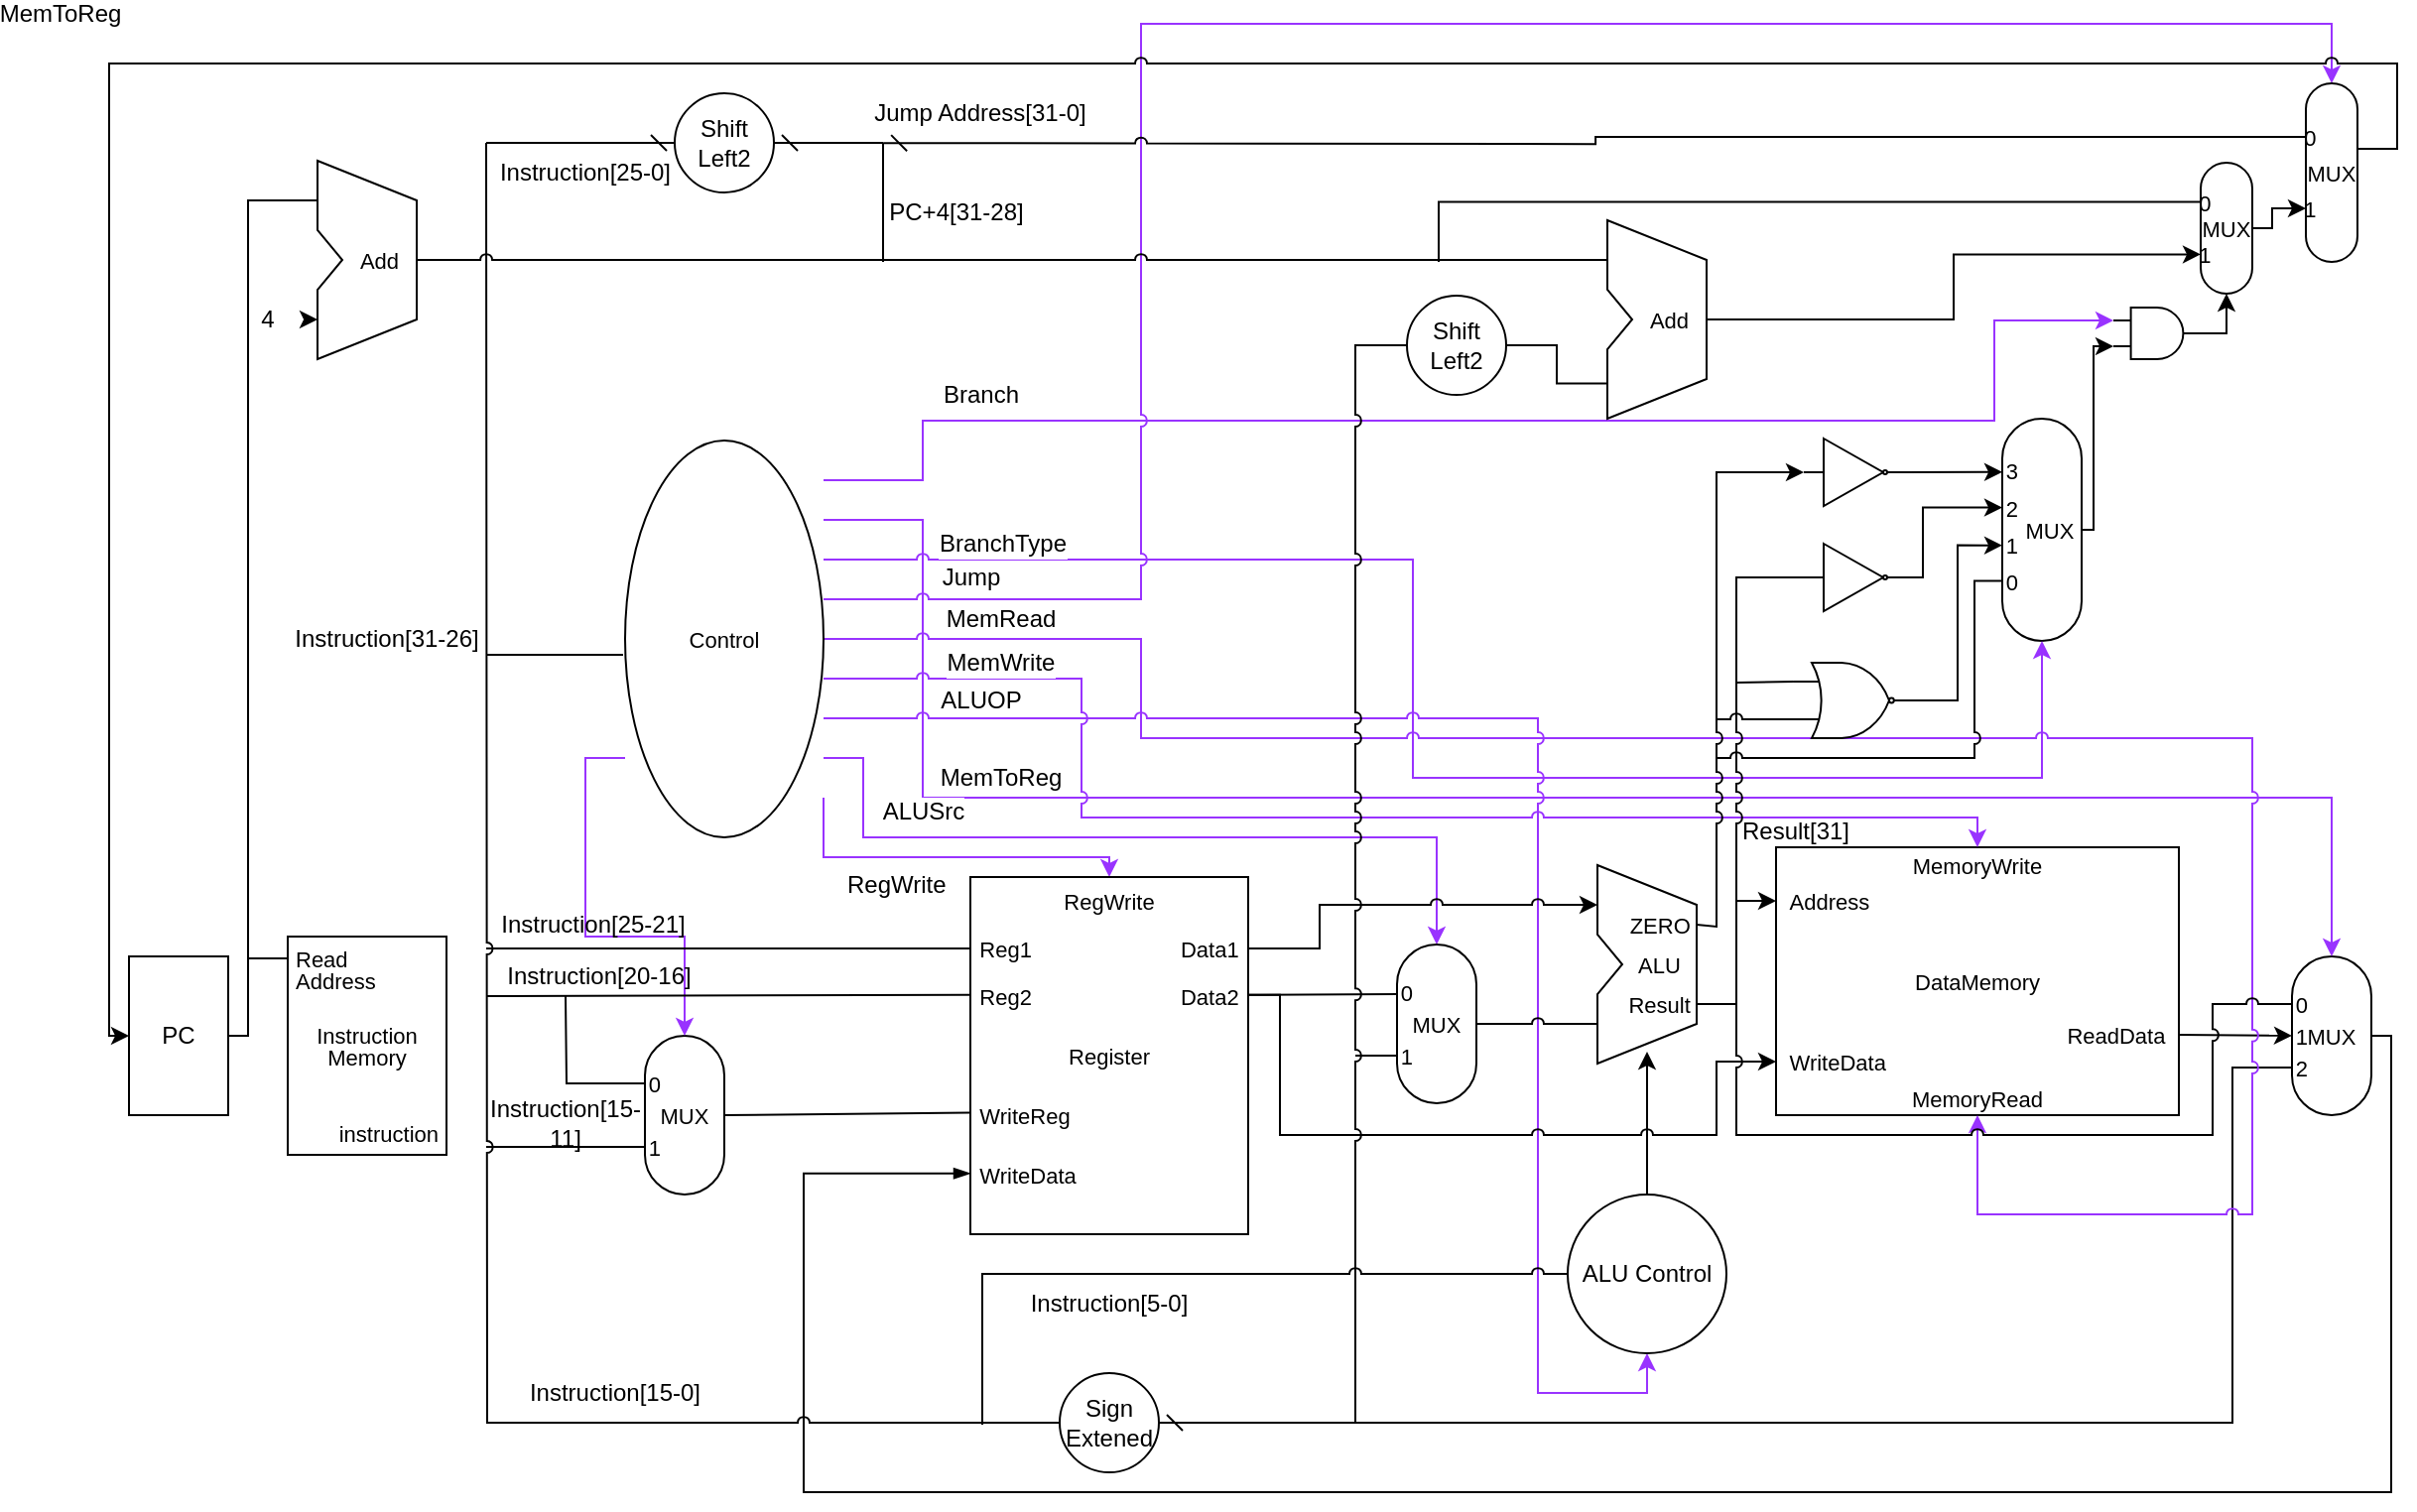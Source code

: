<mxfile version="10.6.7" type="device"><diagram id="oe_zi9Y0EWckjZ3dvf4R" name="Page-1"><mxGraphModel dx="1982" dy="566" grid="1" gridSize="10" guides="1" tooltips="1" connect="1" arrows="1" fold="1" page="1" pageScale="1" pageWidth="1169" pageHeight="827" math="0" shadow="0"><root><mxCell id="0"/><mxCell id="1" parent="0"/><mxCell id="ShoReH_2o6PXjqlc64JI-25" style="edgeStyle=orthogonalEdgeStyle;rounded=0;jumpStyle=arc;orthogonalLoop=1;jettySize=auto;html=1;exitX=1;exitY=0.5;exitDx=0;exitDy=0;endArrow=classic;endFill=1;targetPerimeterSpacing=0;strokeWidth=1;entryX=0;entryY=0.75;entryDx=0;entryDy=0;entryPerimeter=0;" parent="1" source="u1mztp2GSaqg7FxwiIPt-16" target="ShoReH_2o6PXjqlc64JI-24" edge="1"><mxGeometry relative="1" as="geometry"><Array as="points"><mxPoint x="1010" y="275"/><mxPoint x="1010" y="183"/></Array><mxPoint x="1004" y="183" as="targetPoint"/></mxGeometry></mxCell><mxCell id="u1mztp2GSaqg7FxwiIPt-16" value="" style="shape=stencil(vZRNb4MwDIZ/DcdNCRlj14l1tx4n7ZqCC1ZpQCH92H79QhKkhhbWA6mEkPyavHniYEcs6yreQhSTKmIfURzThOi3jk8uJi7mXQu5suKRS+SbGmymU7LZwQkL5TxQVCBR9Vm2isi7/qZ/WJY3QmgTbETnZS7y2oyj0GvJ2Zq57X+8qNX+e1AgHaRRP+/3fE4CuNIQpL7nwL0s6UKuPisNclMLuY7OH78EsQ3jmqRBbFN2ty3LtDLVyyzb8HxXyuYgipswJiP7WTLf4+MBNB5QXOYd/oJVnXiDc4KGZdtGwgzmFuvaTrapqio4Kzv+LMP669uSuVO9+sdK3Z/MayyFlXIQfaGNfLzQ91gUw3Q18pOd0v9e9BiJeUCjOrNrIIllpQLyxHM8Q70eyEPneN4eXx8yx0NpuAKZVrnqCKO6lb3wBw==);whiteSpace=wrap;html=1;" parent="1" vertex="1"><mxGeometry x="964" y="219" width="40" height="112" as="geometry"/></mxCell><mxCell id="ShoReH_2o6PXjqlc64JI-5" style="edgeStyle=orthogonalEdgeStyle;rounded=0;jumpStyle=arc;orthogonalLoop=1;jettySize=auto;html=1;exitX=1;exitY=0.5;exitDx=0;exitDy=0;targetPerimeterSpacing=0;strokeWidth=1;endArrow=blockThin;endFill=1;entryX=0;entryY=0.83;entryDx=0;entryDy=0;" parent="1" source="u1mztp2GSaqg7FxwiIPt-27" target="u1mztp2GSaqg7FxwiIPt-36" edge="1"><mxGeometry relative="1" as="geometry"><mxPoint x="400" y="630" as="targetPoint"/><Array as="points"><mxPoint x="1160" y="530"/><mxPoint x="1160" y="760"/><mxPoint x="360" y="760"/><mxPoint x="360" y="599"/></Array></mxGeometry></mxCell><mxCell id="ShoReH_2o6PXjqlc64JI-8" style="edgeStyle=orthogonalEdgeStyle;rounded=0;jumpStyle=arc;orthogonalLoop=1;jettySize=auto;html=1;exitX=0;exitY=0.7;exitDx=0;exitDy=0;entryX=1;entryY=0.5;entryDx=0;entryDy=0;endArrow=dash;endFill=0;targetPerimeterSpacing=0;strokeWidth=1;" parent="1" source="u1mztp2GSaqg7FxwiIPt-27" target="6w3N9ILJfeI0hvUA6mHS-1" edge="1"><mxGeometry relative="1" as="geometry"><Array as="points"><mxPoint x="1080" y="546"/><mxPoint x="1080" y="725"/></Array></mxGeometry></mxCell><mxCell id="u1mztp2GSaqg7FxwiIPt-27" value="" style="shape=stencil(tZTBboMwDIafhuOmQFb1PGXbrcdJu6bBBas0oJC1tE+/kASpocB6IBJC8m/y88WJnVDWlryBJCNlQj+SLEs3xLxNfPEx8TFvGxDaiWeukO8rcJlWq/oIF8y190BZgkLdZ+lnQt7NN/1DmailNCZYyzbI3OWNGUdp1pLOmfnfX4OoMf4n0KA8pFW/nvd83URwTWOQhp4D97qkK7mGrGmUk1rJdbT/bRRX+rQrZUaZaw7K9lwcC1X/ynySxWZU35zLTTPu6HHHcyVavIFTvTjBOUND2aFWsIB5wKpyo2KuqBo67eaJY9h9/ziyLmAatrX1V4NXWEgnCZB9oa18vtNPmOfDuLLyixt7/57zGIkEQKM6vz0CKSxKHZEnXeKZKFBsnmyJJyXxgOzVfLiBVvUre+EP);whiteSpace=wrap;html=1;" parent="1" vertex="1"><mxGeometry x="1110" y="490" width="40" height="80" as="geometry"/></mxCell><mxCell id="u1mztp2GSaqg7FxwiIPt-29" value="" style="shape=stencil(xZTLboQgFIafxmUnKHXhcmLbpItu+gaMHJWMAwaY29uX2ySDjnYW2iaGhP/Iz8eBcxJcqpb0kGSoTfBbkmUpQmY08/NgTlQPlfbiiUhGdh34iNJS7OHMqA4ejLcgmbZR/J6grfnHfrisBOfGhAmuoshd3JgRxs1adPFmYftrNOuN/wE0yADp1I/nPTf5Cq7pGqSx5417WdKFXGPWdJWbWsY1XYN0kNM1SNGmeNoVl0aZKjhc7ki1b6Q4cvqQRdpan6/BYYMYNJAHNBN74rIWEmZgatZ1vslMpU7DRftO5CE+bSaP7uAeLhwkj0/yGh4X6VjDvVQBt2l18ulOPzBKbw3PyS++cf56q0O0LzgIeZ2jyv+B6hsIjZniEkEjpA5qvSLQllIJSs0wZX/OxCZeVRGDFWMwyZp2CTJXRqNqcWpYaYUf);whiteSpace=wrap;html=1;" parent="1" vertex="1"><mxGeometry x="100" y="480" width="80" height="110" as="geometry"/></mxCell><mxCell id="u1mztp2GSaqg7FxwiIPt-30" value="PC" style="rounded=0;whiteSpace=wrap;html=1;fillColor=none;" parent="1" vertex="1"><mxGeometry x="20" y="490" width="50" height="80" as="geometry"/></mxCell><mxCell id="u1mztp2GSaqg7FxwiIPt-35" value="" style="shape=stencil(tZRRb4MgEMc/jY9bQNb0eXHbWx+X7JXiVS+1YJC1bp9+CJgUW10fJDEm9z/5++PgLmNFV/MWspzUGXvL8pxuiH3b+BJiEmLetSCMF89cI9834DOd0eoIFyxN8EBZg0YzZNl7Rl7tN8PDCqGktCaoZBdlrvLWjKO0a0nvzcLvf6Kotf4nMKADpFM/Hvd83iRwpSlIY8+Re13SlVxjVprkpFZynex/m8SVPezKCqvMNQcr9lwcK62+ZXmXxWX00JzLTTPt6GnHcy06/AWvBvEO5wwNKw5KwwLmAZvGj4q5ohrojZ8nnmH3+eXJ+ohp3NY2XA3eYCW9JEAOhXby+Uo/YVmO48rJT37s/XvOUyQSAU3q/HILpLGqTUIeusRDSTogdxVuTtypYeUg/AE=);whiteSpace=wrap;html=1;" parent="1" vertex="1"><mxGeometry x="280" y="530" width="40" height="80" as="geometry"/></mxCell><mxCell id="6w3N9ILJfeI0hvUA6mHS-45" style="edgeStyle=orthogonalEdgeStyle;rounded=0;orthogonalLoop=1;jettySize=auto;html=1;exitX=1;exitY=0.7;exitDx=0;exitDy=0;jumpStyle=arc;entryX=0;entryY=0.5;entryDx=0;entryDy=0;" parent="1" source="u1mztp2GSaqg7FxwiIPt-42" target="u1mztp2GSaqg7FxwiIPt-27" edge="1"><mxGeometry relative="1" as="geometry"><mxPoint x="1090" y="480" as="targetPoint"/><Array as="points"><mxPoint x="1082" y="529"/></Array></mxGeometry></mxCell><mxCell id="u1mztp2GSaqg7FxwiIPt-42" value="" style="shape=stencil(xZPLboMwEEW/hmUjg0PTLiPS7rrppmuDB7ACNjJuHn9fm6FVeDatQishpLkD18f2HY9Gdc4q8AKSe3TnBQElxL5tfcTaD9ua1RUkBsUD04LFBWCnNlrt4Si4aT2EzEEL47r0ySNb+417aJQoKa2JULLudC761owJaf8lJzQjqxCXObc1VpVdoQQDusVs1Odfu/q3ce2SroJFXB9u4ur3XDdXu9LIKlNXSaOYJftMq3fJR1m0S9HU3saj14vmCM3EmjRKlYYZmFQUBcZ36ugMnAxmHCF2zLAXKJU+I1u7j00vTl9TU4hMopaAdMfayIcLvRScf45SI9/hSH57q300xHqzkwdzbME/oG0511DXHawu1f2QqoDULMjUHJS7zhmqYP3nWK/A+IDKX/e4/CGXFlm+JBjGy+HNpusxvDpesTJGlT9Aa2Z9MNKN2v7phA8=);whiteSpace=wrap;html=1;" parent="1" vertex="1"><mxGeometry x="850" y="435" width="203" height="135" as="geometry"/></mxCell><mxCell id="ShoReH_2o6PXjqlc64JI-11" style="edgeStyle=orthogonalEdgeStyle;rounded=0;jumpStyle=arc;orthogonalLoop=1;jettySize=auto;html=1;exitX=1;exitY=0.5;exitDx=0;exitDy=0;entryX=0;entryY=0.24;entryDx=0;entryDy=0;endArrow=classic;endFill=1;targetPerimeterSpacing=0;strokeWidth=1;" parent="1" source="u1mztp2GSaqg7FxwiIPt-43" target="u1mztp2GSaqg7FxwiIPt-16" edge="1"><mxGeometry relative="1" as="geometry"/></mxCell><mxCell id="u1mztp2GSaqg7FxwiIPt-43" value="" style="verticalLabelPosition=bottom;shadow=0;dashed=0;align=center;fillColor=#ffffff;html=1;verticalAlign=top;strokeWidth=1;shape=mxgraph.electrical.logic_gates.buffer2;negating=1;" parent="1" vertex="1"><mxGeometry x="864" y="229" width="50" height="34" as="geometry"/></mxCell><mxCell id="u1mztp2GSaqg7FxwiIPt-47" value="" style="shape=stencil(vVXbjoMgEP0aH9ugxI2vjbv7H1SmlRTBAGvdv18QTbxUm1bdxJjMGc6ZCzMhwKnOSQlBhPIAfwZRFCJk/9a+eztpTaJLyIzHKqIYOXPwHm2UvMGdUdNKMJGDYsZ58VeATvaM+3CaSSGsCJNCDzw9vxUjTFguqr1YG/53YJVWvwADqs25Qb/f1TxGu6gm26ge4x06EP5DV+M9Mt1IdZhruMtNbaMavqmJU4vMLRxOzyS7XZX8EfRhJiVxyzxxdO5CVrC8oo8K7NiciR47GdLX8pNX+aNRQOv4H/GL9BE/XhcePw+fcalhbgItPrn6Bp2ZF5xepIKFQbowzv0DMRfSQO3G3R7yJZwo9SXVg46MGoQIZ1fhoQyEW4UGrnp4wSjtHqkGPvi3bnlnJgU1aMt0wB8=);whiteSpace=wrap;html=1;" parent="1" vertex="1"><mxGeometry x="115" y="89" width="50" height="100" as="geometry"/></mxCell><mxCell id="u1mztp2GSaqg7FxwiIPt-52" value="" style="endArrow=none;html=1;entryX=0;entryY=0.2;entryDx=0;entryDy=0;exitX=1;exitY=0.5;exitDx=0;exitDy=0;edgeStyle=orthogonalEdgeStyle;rounded=0;" parent="1" source="u1mztp2GSaqg7FxwiIPt-30" target="u1mztp2GSaqg7FxwiIPt-47" edge="1"><mxGeometry width="50" height="50" relative="1" as="geometry"><mxPoint y="690" as="sourcePoint"/><mxPoint x="50" y="640" as="targetPoint"/><Array as="points"><mxPoint x="80" y="530"/><mxPoint x="80" y="109"/></Array></mxGeometry></mxCell><mxCell id="u1mztp2GSaqg7FxwiIPt-53" value="" style="endArrow=none;html=1;entryX=0;entryY=0.1;entryDx=0;entryDy=0;" parent="1" target="u1mztp2GSaqg7FxwiIPt-29" edge="1"><mxGeometry width="50" height="50" relative="1" as="geometry"><mxPoint x="80" y="491" as="sourcePoint"/><mxPoint x="30" y="640" as="targetPoint"/></mxGeometry></mxCell><mxCell id="ShoReH_2o6PXjqlc64JI-38" style="edgeStyle=orthogonalEdgeStyle;rounded=0;jumpStyle=arc;orthogonalLoop=1;jettySize=auto;html=1;exitX=1;exitY=0.1;exitDx=0;exitDy=0;endArrow=classic;endFill=1;targetPerimeterSpacing=0;strokeWidth=1;strokeColor=#9933FF;entryX=0;entryY=0.25;entryDx=0;entryDy=0;entryPerimeter=0;" parent="1" source="u1mztp2GSaqg7FxwiIPt-54" target="ShoReH_2o6PXjqlc64JI-24" edge="1"><mxGeometry relative="1" as="geometry"><Array as="points"><mxPoint x="420" y="250"/><mxPoint x="420" y="220"/><mxPoint x="960" y="220"/><mxPoint x="960" y="170"/></Array><mxPoint x="1000" y="162" as="targetPoint"/></mxGeometry></mxCell><mxCell id="HKH5TqKiGHhjATD4TQpM-17" value="Branch" style="text;html=1;resizable=0;points=[];align=center;verticalAlign=middle;labelBackgroundColor=#ffffff;" vertex="1" connectable="0" parent="ShoReH_2o6PXjqlc64JI-38"><mxGeometry x="-0.614" relative="1" as="geometry"><mxPoint x="-32" y="-13" as="offset"/></mxGeometry></mxCell><mxCell id="ShoReH_2o6PXjqlc64JI-39" style="edgeStyle=orthogonalEdgeStyle;rounded=0;jumpStyle=arc;orthogonalLoop=1;jettySize=auto;html=1;exitX=1;exitY=0.2;exitDx=0;exitDy=0;entryX=0.5;entryY=0;entryDx=0;entryDy=0;endArrow=classic;endFill=1;targetPerimeterSpacing=0;strokeColor=#9933FF;strokeWidth=1;" parent="1" source="u1mztp2GSaqg7FxwiIPt-54" target="u1mztp2GSaqg7FxwiIPt-27" edge="1"><mxGeometry relative="1" as="geometry"><Array as="points"><mxPoint x="420" y="270"/><mxPoint x="420" y="410"/><mxPoint x="1130" y="410"/></Array></mxGeometry></mxCell><mxCell id="HKH5TqKiGHhjATD4TQpM-18" value="MemToReg" style="text;html=1;resizable=0;points=[];align=center;verticalAlign=middle;labelBackgroundColor=#ffffff;" vertex="1" connectable="0" parent="ShoReH_2o6PXjqlc64JI-39"><mxGeometry x="-0.908" y="3" relative="1" as="geometry"><mxPoint x="44" y="133" as="offset"/></mxGeometry></mxCell><mxCell id="HKH5TqKiGHhjATD4TQpM-25" value="ALUSrc" style="text;html=1;resizable=0;points=[];align=center;verticalAlign=middle;labelBackgroundColor=#ffffff;" vertex="1" connectable="0" parent="ShoReH_2o6PXjqlc64JI-39"><mxGeometry x="-0.559" y="-1" relative="1" as="geometry"><mxPoint x="-26" y="6" as="offset"/></mxGeometry></mxCell><mxCell id="ShoReH_2o6PXjqlc64JI-40" style="edgeStyle=orthogonalEdgeStyle;rounded=0;jumpStyle=arc;orthogonalLoop=1;jettySize=auto;html=1;exitX=1;exitY=0.3;exitDx=0;exitDy=0;entryX=0.5;entryY=1;entryDx=0;entryDy=0;endArrow=classic;endFill=1;targetPerimeterSpacing=0;strokeColor=#9933FF;strokeWidth=1;" parent="1" source="u1mztp2GSaqg7FxwiIPt-54" target="u1mztp2GSaqg7FxwiIPt-16" edge="1"><mxGeometry relative="1" as="geometry"><Array as="points"><mxPoint x="667" y="290"/><mxPoint x="667" y="400"/><mxPoint x="984" y="400"/></Array></mxGeometry></mxCell><mxCell id="HKH5TqKiGHhjATD4TQpM-20" value="BranchType" style="text;html=1;resizable=0;points=[];align=center;verticalAlign=middle;labelBackgroundColor=#ffffff;" vertex="1" connectable="0" parent="ShoReH_2o6PXjqlc64JI-40"><mxGeometry x="-0.81" relative="1" as="geometry"><mxPoint x="14" y="-8" as="offset"/></mxGeometry></mxCell><mxCell id="ShoReH_2o6PXjqlc64JI-41" style="edgeStyle=orthogonalEdgeStyle;rounded=0;jumpStyle=arc;orthogonalLoop=1;jettySize=auto;html=1;exitX=1;exitY=0.4;exitDx=0;exitDy=0;endArrow=classic;endFill=1;targetPerimeterSpacing=0;strokeColor=#9933FF;strokeWidth=1;entryX=0.5;entryY=0;entryDx=0;entryDy=0;" parent="1" source="u1mztp2GSaqg7FxwiIPt-54" target="ShoReH_2o6PXjqlc64JI-28" edge="1"><mxGeometry relative="1" as="geometry"><mxPoint x="1100" y="10" as="targetPoint"/><Array as="points"><mxPoint x="530" y="310"/><mxPoint x="530" y="20"/><mxPoint x="1130" y="20"/></Array></mxGeometry></mxCell><mxCell id="HKH5TqKiGHhjATD4TQpM-21" value="Jump" style="text;html=1;resizable=0;points=[];align=center;verticalAlign=middle;labelBackgroundColor=#ffffff;" vertex="1" connectable="0" parent="ShoReH_2o6PXjqlc64JI-41"><mxGeometry x="-0.809" y="1" relative="1" as="geometry"><mxPoint x="-29" y="-10" as="offset"/></mxGeometry></mxCell><mxCell id="ShoReH_2o6PXjqlc64JI-42" style="edgeStyle=orthogonalEdgeStyle;rounded=0;jumpStyle=arc;orthogonalLoop=1;jettySize=auto;html=1;entryX=0.5;entryY=1;entryDx=0;entryDy=0;endArrow=classic;endFill=1;targetPerimeterSpacing=0;strokeColor=#9933FF;strokeWidth=1;exitX=1;exitY=0.5;exitDx=0;exitDy=0;" parent="1" source="u1mztp2GSaqg7FxwiIPt-54" target="u1mztp2GSaqg7FxwiIPt-42" edge="1"><mxGeometry relative="1" as="geometry"><mxPoint x="500" y="380" as="sourcePoint"/><Array as="points"><mxPoint x="530" y="330"/><mxPoint x="530" y="380"/><mxPoint x="1090" y="380"/><mxPoint x="1090" y="620"/><mxPoint x="952" y="620"/></Array></mxGeometry></mxCell><mxCell id="HKH5TqKiGHhjATD4TQpM-22" value="MemRead" style="text;html=1;resizable=0;points=[];align=center;verticalAlign=middle;labelBackgroundColor=#ffffff;" vertex="1" connectable="0" parent="ShoReH_2o6PXjqlc64JI-42"><mxGeometry x="-0.838" y="-1" relative="1" as="geometry"><mxPoint x="-8" y="-11.5" as="offset"/></mxGeometry></mxCell><mxCell id="ShoReH_2o6PXjqlc64JI-43" style="edgeStyle=orthogonalEdgeStyle;rounded=0;jumpStyle=arc;orthogonalLoop=1;jettySize=auto;html=1;entryX=0.5;entryY=1;entryDx=0;entryDy=0;endArrow=classic;endFill=1;targetPerimeterSpacing=0;strokeColor=#9933FF;strokeWidth=1;exitX=1;exitY=0.7;exitDx=0;exitDy=0;" parent="1" source="u1mztp2GSaqg7FxwiIPt-54" target="6w3N9ILJfeI0hvUA6mHS-4" edge="1"><mxGeometry relative="1" as="geometry"><mxPoint x="400" y="360" as="sourcePoint"/><Array as="points"><mxPoint x="730" y="370"/><mxPoint x="730" y="710"/><mxPoint x="785" y="710"/></Array></mxGeometry></mxCell><mxCell id="HKH5TqKiGHhjATD4TQpM-24" value="ALUOP" style="text;html=1;resizable=0;points=[];align=center;verticalAlign=middle;labelBackgroundColor=#ffffff;" vertex="1" connectable="0" parent="ShoReH_2o6PXjqlc64JI-43"><mxGeometry x="-0.811" y="2" relative="1" as="geometry"><mxPoint x="6" y="-7" as="offset"/></mxGeometry></mxCell><mxCell id="ShoReH_2o6PXjqlc64JI-45" style="edgeStyle=orthogonalEdgeStyle;rounded=0;jumpStyle=arc;orthogonalLoop=1;jettySize=auto;html=1;exitX=1;exitY=0.6;exitDx=0;exitDy=0;entryX=0.5;entryY=0;entryDx=0;entryDy=0;endArrow=classic;endFill=1;targetPerimeterSpacing=0;strokeColor=#9933FF;strokeWidth=1;" parent="1" source="u1mztp2GSaqg7FxwiIPt-54" target="u1mztp2GSaqg7FxwiIPt-42" edge="1"><mxGeometry relative="1" as="geometry"><Array as="points"><mxPoint x="500" y="350"/><mxPoint x="500" y="420"/><mxPoint x="952" y="420"/></Array></mxGeometry></mxCell><mxCell id="HKH5TqKiGHhjATD4TQpM-23" value="MemWrite" style="text;html=1;resizable=0;points=[];align=center;verticalAlign=middle;labelBackgroundColor=#ffffff;" vertex="1" connectable="0" parent="ShoReH_2o6PXjqlc64JI-45"><mxGeometry x="-0.706" relative="1" as="geometry"><mxPoint x="-9" y="-8" as="offset"/></mxGeometry></mxCell><mxCell id="ShoReH_2o6PXjqlc64JI-46" style="edgeStyle=orthogonalEdgeStyle;rounded=0;jumpStyle=arc;orthogonalLoop=1;jettySize=auto;html=1;entryX=0.5;entryY=0;entryDx=0;entryDy=0;endArrow=classic;endFill=1;targetPerimeterSpacing=0;strokeColor=#9933FF;strokeWidth=1;exitX=1;exitY=0.8;exitDx=0;exitDy=0;" parent="1" source="u1mztp2GSaqg7FxwiIPt-54" target="6w3N9ILJfeI0hvUA6mHS-52" edge="1"><mxGeometry relative="1" as="geometry"><mxPoint x="390" y="385" as="sourcePoint"/><mxPoint x="679.059" y="478.529" as="targetPoint"/><Array as="points"><mxPoint x="390" y="390"/><mxPoint x="390" y="430"/><mxPoint x="679" y="430"/></Array></mxGeometry></mxCell><mxCell id="ShoReH_2o6PXjqlc64JI-47" style="edgeStyle=orthogonalEdgeStyle;rounded=0;jumpStyle=arc;orthogonalLoop=1;jettySize=auto;html=1;entryX=0.5;entryY=0;entryDx=0;entryDy=0;endArrow=classic;endFill=1;targetPerimeterSpacing=0;strokeColor=#9933FF;strokeWidth=1;" parent="1" target="u1mztp2GSaqg7FxwiIPt-36" edge="1"><mxGeometry relative="1" as="geometry"><mxPoint x="370" y="410" as="sourcePoint"/><Array as="points"><mxPoint x="370" y="440"/><mxPoint x="514" y="440"/></Array></mxGeometry></mxCell><mxCell id="ShoReH_2o6PXjqlc64JI-48" style="edgeStyle=orthogonalEdgeStyle;rounded=0;jumpStyle=arc;orthogonalLoop=1;jettySize=auto;html=1;exitX=0;exitY=0.8;exitDx=0;exitDy=0;entryX=0.5;entryY=0;entryDx=0;entryDy=0;endArrow=classic;endFill=1;targetPerimeterSpacing=0;strokeColor=#9933FF;strokeWidth=1;" parent="1" source="u1mztp2GSaqg7FxwiIPt-54" target="u1mztp2GSaqg7FxwiIPt-35" edge="1"><mxGeometry relative="1" as="geometry"/></mxCell><mxCell id="u1mztp2GSaqg7FxwiIPt-54" value="" style="shape=stencil(tZTbbsMgDIafhstVBJYdLie2vQdN3AaVQgT0sLcfwVRrujD1YkgRkn/DZxuFn3DhBzkCYXQg/J0wxiiNa4xPGDeXWPoRuoDiUTol1xow44OzOzipPmSGMgM4FaYs/yD0Le6ZPi46a0yEKGv8LHOVjzCpTDxLzwijqxbLfOUYozFW2EMAl9tM6uf91Dlz9fIv1OaG2lShsipUXoX6WIXaVqE+VaE+V6HW+V9f76ZyEZXSc+ZiLbvd1tmD6Rd7Aa3V6KH4HJcd6MahFhoqlOViYx380c9GaY0uVrq9AOeAVodNCGvifo2N5SHa+RQ/zqnV1qDWgZmuNcnHK32v+v5ip0l+QFtOyeAOUJr412BJzYcn4Rs=);whiteSpace=wrap;html=1;" parent="1" vertex="1"><mxGeometry x="270" y="230" width="100" height="200" as="geometry"/></mxCell><mxCell id="6w3N9ILJfeI0hvUA6mHS-1" value="Sign Extened" style="ellipse;whiteSpace=wrap;html=1;aspect=fixed;" parent="1" vertex="1"><mxGeometry x="489" y="700" width="50" height="50" as="geometry"/></mxCell><mxCell id="6w3N9ILJfeI0hvUA6mHS-44" style="edgeStyle=orthogonalEdgeStyle;rounded=0;orthogonalLoop=1;jettySize=auto;html=1;exitX=0.5;exitY=0;exitDx=0;exitDy=0;entryX=0.5;entryY=0.94;entryDx=0;entryDy=0;entryPerimeter=0;" parent="1" source="6w3N9ILJfeI0hvUA6mHS-4" target="6w3N9ILJfeI0hvUA6mHS-6" edge="1"><mxGeometry relative="1" as="geometry"/></mxCell><mxCell id="6w3N9ILJfeI0hvUA6mHS-4" value="&lt;div&gt;ALU Control&lt;/div&gt;" style="ellipse;whiteSpace=wrap;html=1;aspect=fixed;" parent="1" vertex="1"><mxGeometry x="745" y="610" width="80" height="80" as="geometry"/></mxCell><mxCell id="6w3N9ILJfeI0hvUA6mHS-41" style="edgeStyle=orthogonalEdgeStyle;rounded=0;orthogonalLoop=1;jettySize=auto;html=1;exitX=1;exitY=0.7;exitDx=0;exitDy=0;entryX=0;entryY=0.2;entryDx=0;entryDy=0;" parent="1" source="6w3N9ILJfeI0hvUA6mHS-6" target="u1mztp2GSaqg7FxwiIPt-42" edge="1"><mxGeometry relative="1" as="geometry"/></mxCell><mxCell id="ShoReH_2o6PXjqlc64JI-17" style="edgeStyle=orthogonalEdgeStyle;rounded=0;jumpStyle=arc;orthogonalLoop=1;jettySize=auto;html=1;exitX=1;exitY=0.3;exitDx=0;exitDy=0;entryX=0;entryY=0.5;entryDx=0;entryDy=0;endArrow=classic;endFill=1;targetPerimeterSpacing=0;strokeWidth=1;" parent="1" source="6w3N9ILJfeI0hvUA6mHS-6" target="u1mztp2GSaqg7FxwiIPt-43" edge="1"><mxGeometry relative="1" as="geometry"><Array as="points"><mxPoint x="820" y="475"/><mxPoint x="820" y="246"/></Array></mxGeometry></mxCell><mxCell id="6w3N9ILJfeI0hvUA6mHS-6" value="" style="shape=stencil(vVXRboMgFP0aH9egxOlr47qnJUua7GVvVG8rKQWD1Lq/H4omRWu7ztLEmHAu53AuXC4eTsqcFOAFKPfwmxcEPkL6r8cnM467ISkLSJXBKiIp2TAwkVJJsYcTzVQnQXkOkqomilceWuo5zYeTVHCuRajgpRU5i2sxQrnmotqIdcv/WKNC6x9Agew8t+j7fzUXgRPV+DGqi9DBDvhP2NXQhdMHqdpefScn9RjVYf7YiWrkQPXv+eNEI1PNAScbku53Uhx5dtFJQZrGMwr04YOo4Ho7uZRgz2aUn7Fjmz6XH9/LH5Qtmsd/De+kD/jhvOXx7eVTJkqYqkCNj46+RSfqBSdbIeFKIW0pY+Yxm1pSQd2Uu55kUlh+fJmUamtHBhuECKM7bqAUeHMVWrg6ww80y/oHtYVfzLt88x4OLX2v1p+Wp8juSnjsSdJdrhxaWkN5ZOqaqcidqbYiRgffoh2zAX4B);whiteSpace=wrap;html=1;" parent="1" vertex="1"><mxGeometry x="760" y="444" width="50" height="100" as="geometry"/></mxCell><mxCell id="ShoReH_2o6PXjqlc64JI-32" style="edgeStyle=orthogonalEdgeStyle;rounded=0;jumpStyle=arc;orthogonalLoop=1;jettySize=auto;html=1;entryX=0;entryY=0.7;entryDx=0;entryDy=0;endArrow=classic;endFill=1;targetPerimeterSpacing=0;strokeWidth=1;" parent="1" source="6w3N9ILJfeI0hvUA6mHS-7" target="ShoReH_2o6PXjqlc64JI-26" edge="1"><mxGeometry relative="1" as="geometry"/></mxCell><mxCell id="6w3N9ILJfeI0hvUA6mHS-7" value="" style="shape=stencil(vVXbjoMgEP0aH9ugxI2vjbv7H1SmlRTBAGvdv18QTbxUm1bdxJjMGc6ZCzMhwKnOSQlBhPIAfwZRFCJk/9a+eztpTaJLyIzHKqIYOXPwHm2UvMGdUdNKMJGDYsZ58VeATvaM+3CaSSGsCJNCDzw9vxUjTFguqr1YG/53YJVWvwADqs25Qb/f1TxGu6gm26ge4x06EP5DV+M9Mt1IdZhruMtNbaMavqmJU4vMLRxOzyS7XZX8EfRhJiVxyzxxdO5CVrC8oo8K7NiciR47GdLX8pNX+aNRQOv4H/GL9BE/XhcePw+fcalhbgItPrn6Bp2ZF5xepIKFQbowzv0DMRfSQO3G3R7yJZwo9SXVg46MGoQIZ1fhoQyEW4UGrnp4wSjtHqkGPvi3bnlnJgU1aMt0wB8=);whiteSpace=wrap;html=1;" parent="1" vertex="1"><mxGeometry x="765" y="119" width="50" height="100" as="geometry"/></mxCell><mxCell id="ShoReH_2o6PXjqlc64JI-13" style="edgeStyle=orthogonalEdgeStyle;rounded=0;jumpStyle=arc;orthogonalLoop=1;jettySize=auto;html=1;exitX=1;exitY=0.5;exitDx=0;exitDy=0;entryX=0;entryY=0.4;entryDx=0;entryDy=0;endArrow=classic;endFill=1;targetPerimeterSpacing=0;strokeWidth=1;" parent="1" source="6w3N9ILJfeI0hvUA6mHS-8" target="u1mztp2GSaqg7FxwiIPt-16" edge="1"><mxGeometry relative="1" as="geometry"><Array as="points"><mxPoint x="924" y="299"/><mxPoint x="924" y="264"/></Array></mxGeometry></mxCell><mxCell id="6w3N9ILJfeI0hvUA6mHS-8" value="" style="verticalLabelPosition=bottom;shadow=0;dashed=0;align=center;fillColor=#ffffff;html=1;verticalAlign=top;strokeWidth=1;shape=mxgraph.electrical.logic_gates.buffer2;negating=1;" parent="1" vertex="1"><mxGeometry x="864" y="282" width="50" height="34" as="geometry"/></mxCell><mxCell id="ShoReH_2o6PXjqlc64JI-23" style="edgeStyle=orthogonalEdgeStyle;rounded=0;jumpStyle=arc;orthogonalLoop=1;jettySize=auto;html=1;exitX=1;exitY=0.5;exitDx=0;exitDy=0;exitPerimeter=0;entryX=0;entryY=0.57;entryDx=0;entryDy=0;endArrow=classic;endFill=1;targetPerimeterSpacing=0;strokeWidth=1;" parent="1" source="6w3N9ILJfeI0hvUA6mHS-9" target="u1mztp2GSaqg7FxwiIPt-16" edge="1"><mxGeometry relative="1" as="geometry"/></mxCell><mxCell id="6w3N9ILJfeI0hvUA6mHS-9" value="" style="verticalLabelPosition=bottom;shadow=0;dashed=0;align=center;fillColor=#ffffff;html=1;verticalAlign=top;strokeWidth=1;shape=mxgraph.electrical.logic_gates.logic_gate;operation=or;negating=1;" parent="1" vertex="1"><mxGeometry x="859" y="342" width="60" height="38" as="geometry"/></mxCell><mxCell id="6w3N9ILJfeI0hvUA6mHS-15" value="&lt;div&gt;Shift Left2&lt;/div&gt;" style="ellipse;whiteSpace=wrap;html=1;aspect=fixed;" parent="1" vertex="1"><mxGeometry x="295" y="55" width="50" height="50" as="geometry"/></mxCell><mxCell id="6w3N9ILJfeI0hvUA6mHS-17" value="" style="endArrow=none;html=1;entryX=0;entryY=0.2;entryDx=0;entryDy=0;" parent="1" target="u1mztp2GSaqg7FxwiIPt-36" edge="1"><mxGeometry width="50" height="50" relative="1" as="geometry"><mxPoint x="200" y="486" as="sourcePoint"/><mxPoint x="320" y="470" as="targetPoint"/></mxGeometry></mxCell><mxCell id="6w3N9ILJfeI0hvUA6mHS-18" value="" style="endArrow=none;html=1;entryX=0;entryY=0.2;entryDx=0;entryDy=0;" parent="1" source="u1mztp2GSaqg7FxwiIPt-36" edge="1"><mxGeometry width="50" height="50" relative="1" as="geometry"><mxPoint x="200" y="510" as="sourcePoint"/><mxPoint x="539" y="510" as="targetPoint"/></mxGeometry></mxCell><mxCell id="6w3N9ILJfeI0hvUA6mHS-20" value="" style="endArrow=none;html=1;exitX=0;exitY=0.3;exitDx=0;exitDy=0;edgeStyle=orthogonalEdgeStyle;rounded=0;" parent="1" source="u1mztp2GSaqg7FxwiIPt-35" edge="1"><mxGeometry width="50" height="50" relative="1" as="geometry"><mxPoint x="80" y="760" as="sourcePoint"/><mxPoint x="240" y="510" as="targetPoint"/></mxGeometry></mxCell><mxCell id="6w3N9ILJfeI0hvUA6mHS-21" value="" style="endArrow=none;html=1;entryX=0;entryY=0.7;entryDx=0;entryDy=0;" parent="1" target="u1mztp2GSaqg7FxwiIPt-35" edge="1"><mxGeometry width="50" height="50" relative="1" as="geometry"><mxPoint x="200" y="586" as="sourcePoint"/><mxPoint x="130" y="710" as="targetPoint"/></mxGeometry></mxCell><mxCell id="6w3N9ILJfeI0hvUA6mHS-22" value="" style="endArrow=none;html=1;exitX=0;exitY=0.5;exitDx=0;exitDy=0;edgeStyle=orthogonalEdgeStyle;rounded=0;jumpStyle=arc;" parent="1" source="6w3N9ILJfeI0hvUA6mHS-1" edge="1"><mxGeometry width="50" height="50" relative="1" as="geometry"><mxPoint x="80" y="800" as="sourcePoint"/><mxPoint x="200" y="80" as="targetPoint"/></mxGeometry></mxCell><mxCell id="6w3N9ILJfeI0hvUA6mHS-42" style="edgeStyle=orthogonalEdgeStyle;rounded=0;orthogonalLoop=1;jettySize=auto;html=1;exitX=1;exitY=0.2;exitDx=0;exitDy=0;entryX=0;entryY=0.2;entryDx=0;entryDy=0;jumpStyle=arc;" parent="1" source="u1mztp2GSaqg7FxwiIPt-36" target="6w3N9ILJfeI0hvUA6mHS-6" edge="1"><mxGeometry relative="1" as="geometry"><Array as="points"><mxPoint x="620" y="486"/><mxPoint x="620" y="464"/></Array></mxGeometry></mxCell><mxCell id="6w3N9ILJfeI0hvUA6mHS-54" style="edgeStyle=orthogonalEdgeStyle;rounded=0;orthogonalLoop=1;jettySize=auto;html=1;exitX=1;exitY=0.33;exitDx=0;exitDy=0;entryX=0;entryY=0.8;entryDx=0;entryDy=0;jumpStyle=arc;" parent="1" source="u1mztp2GSaqg7FxwiIPt-36" target="u1mztp2GSaqg7FxwiIPt-42" edge="1"><mxGeometry relative="1" as="geometry"><Array as="points"><mxPoint x="600" y="509"/><mxPoint x="600" y="580"/><mxPoint x="820" y="580"/><mxPoint x="820" y="543"/></Array></mxGeometry></mxCell><mxCell id="u1mztp2GSaqg7FxwiIPt-36" value="" style="shape=stencil(xZTfToMwFMafhkuX0jr01jB9AG+87uAAzVghpW7z7e0/dd1Kp8nqEkJyvtKvP07PORkpp46OkGHUZWSVYUwQUm8V722cL11MpxEqacUdFYyue7ArkxTDBvasls6D8Q4Ek3qVPGfoSX2jH1JWA+fKhA188laO1pUZZVztRQdrhhZLe8yHi200qhO2IEE4TKO+/N7V91zgJK6EJLEtiiS2j9ehzZOk9tT1D6klpVLmSo+Ua1ptWjG88zoII3TVz+Us3ConrRSgmTmTlM0gIALTsL637TaXOwkHaXvSQrxCyyadHkPm/uLBb6mfHu9Zy61WAf/etTvSt6yuvxrfyHd2gFy81ADYmxoSEAPDt+HKPSYfqThH6qGRaYFwBChH/05k7k1hRajwjahWVNIYVqDSE2NpIr+g8vuLJSVY26WGwlGoUFldi8qMwLNJZ1S3Uwuf);whiteSpace=wrap;html=1;" parent="1" vertex="1"><mxGeometry x="444" y="450" width="140" height="180" as="geometry"/></mxCell><mxCell id="6w3N9ILJfeI0hvUA6mHS-24" value="" style="endArrow=none;html=1;entryX=0;entryY=0.33;entryDx=0;entryDy=0;" parent="1" target="u1mztp2GSaqg7FxwiIPt-36" edge="1"><mxGeometry width="50" height="50" relative="1" as="geometry"><mxPoint x="200" y="510" as="sourcePoint"/><mxPoint x="539" y="510" as="targetPoint"/></mxGeometry></mxCell><mxCell id="6w3N9ILJfeI0hvUA6mHS-25" value="" style="endArrow=none;html=1;entryX=-0.01;entryY=0.54;entryDx=0;entryDy=0;entryPerimeter=0;" parent="1" target="u1mztp2GSaqg7FxwiIPt-54" edge="1"><mxGeometry width="50" height="50" relative="1" as="geometry"><mxPoint x="200" y="338" as="sourcePoint"/><mxPoint x="260" y="295" as="targetPoint"/></mxGeometry></mxCell><mxCell id="6w3N9ILJfeI0hvUA6mHS-26" value="" style="endArrow=none;html=1;exitX=1;exitY=0.5;exitDx=0;exitDy=0;entryX=0;entryY=0.66;entryDx=0;entryDy=0;" parent="1" source="u1mztp2GSaqg7FxwiIPt-35" target="u1mztp2GSaqg7FxwiIPt-36" edge="1"><mxGeometry width="50" height="50" relative="1" as="geometry"><mxPoint x="370" y="585" as="sourcePoint"/><mxPoint x="420" y="535" as="targetPoint"/></mxGeometry></mxCell><mxCell id="6w3N9ILJfeI0hvUA6mHS-28" value="" style="endArrow=none;html=1;entryX=0;entryY=0.3;entryDx=0;entryDy=0;exitX=1;exitY=0.33;exitDx=0;exitDy=0;" parent="1" source="u1mztp2GSaqg7FxwiIPt-36" edge="1"><mxGeometry width="50" height="50" relative="1" as="geometry"><mxPoint x="590" y="510" as="sourcePoint"/><mxPoint x="660" y="509" as="targetPoint"/></mxGeometry></mxCell><mxCell id="6w3N9ILJfeI0hvUA6mHS-32" value="" style="endArrow=none;html=1;entryX=0;entryY=0.8;entryDx=0;entryDy=0;exitX=1;exitY=0.5;exitDx=0;exitDy=0;jumpStyle=arc;" parent="1" source="6w3N9ILJfeI0hvUA6mHS-52" target="6w3N9ILJfeI0hvUA6mHS-6" edge="1"><mxGeometry width="50" height="50" relative="1" as="geometry"><mxPoint x="710" y="524" as="sourcePoint"/><mxPoint x="760" y="470" as="targetPoint"/></mxGeometry></mxCell><mxCell id="6w3N9ILJfeI0hvUA6mHS-39" value="" style="endArrow=dash;html=1;entryX=0;entryY=0.5;entryDx=0;entryDy=0;endFill=0;" parent="1" target="6w3N9ILJfeI0hvUA6mHS-15" edge="1"><mxGeometry width="50" height="50" relative="1" as="geometry"><mxPoint x="200" y="80" as="sourcePoint"/><mxPoint x="270" y="68" as="targetPoint"/></mxGeometry></mxCell><mxCell id="6w3N9ILJfeI0hvUA6mHS-40" value="" style="endArrow=none;html=1;exitX=1;exitY=0.5;exitDx=0;exitDy=0;entryX=0;entryY=0.2;entryDx=0;entryDy=0;jumpStyle=arc;" parent="1" source="u1mztp2GSaqg7FxwiIPt-47" target="6w3N9ILJfeI0hvUA6mHS-7" edge="1"><mxGeometry width="50" height="50" relative="1" as="geometry"><mxPoint x="360" y="190" as="sourcePoint"/><mxPoint x="410" y="140" as="targetPoint"/></mxGeometry></mxCell><mxCell id="6w3N9ILJfeI0hvUA6mHS-52" value="" style="shape=stencil(tZRRb4MgEMc/jY9bQNb0eXHbWx+X7JXiVS+1YJC1bp9+CJgUW10fJDEm9z/5++PgLmNFV/MWspzUGXvL8pxuiH3b+BJiEmLetSCMF89cI9834DOd0eoIFyxN8EBZg0YzZNl7Rl7tN8PDCqGktCaoZBdlrvLWjKO0a0nvzcLvf6Kotf4nMKADpFM/Hvd83iRwpSlIY8+Re13SlVxjVprkpFZynex/m8SVPezKCqvMNQcr9lwcK62+ZXmXxWX00JzLTTPt6GnHcy06/AWvBvEO5wwNKw5KwwLmAZvGj4q5ohrojZ8nnmH3+eXJ+ohp3NY2XA3eYCW9JEAOhXby+Uo/YVmO48rJT37s/XvOUyQSAU3q/HILpLGqTUIeusRDSTogdxVuTtypYeUg/AE=);whiteSpace=wrap;html=1;" parent="1" vertex="1"><mxGeometry x="659" y="484" width="40" height="80" as="geometry"/></mxCell><mxCell id="6w3N9ILJfeI0hvUA6mHS-56" value="&lt;div&gt;Shift Left2&lt;/div&gt;" style="ellipse;whiteSpace=wrap;html=1;aspect=fixed;" parent="1" vertex="1"><mxGeometry x="664" y="157" width="50" height="50" as="geometry"/></mxCell><mxCell id="6w3N9ILJfeI0hvUA6mHS-59" value="" style="endArrow=none;html=1;exitX=1;exitY=0.5;exitDx=0;exitDy=0;entryX=-0.003;entryY=0.822;entryDx=0;entryDy=0;entryPerimeter=0;edgeStyle=orthogonalEdgeStyle;rounded=0;" parent="1" source="6w3N9ILJfeI0hvUA6mHS-56" target="6w3N9ILJfeI0hvUA6mHS-7" edge="1"><mxGeometry width="50" height="50" relative="1" as="geometry"><mxPoint x="710" y="230" as="sourcePoint"/><mxPoint x="760" y="180" as="targetPoint"/></mxGeometry></mxCell><mxCell id="ShoReH_2o6PXjqlc64JI-1" value="" style="endArrow=none;html=1;endSize=30;arcSize=38;strokeWidth=1;targetPerimeterSpacing=0;entryX=0;entryY=0.7;entryDx=0;entryDy=0;" parent="1" target="6w3N9ILJfeI0hvUA6mHS-52" edge="1"><mxGeometry width="50" height="50" relative="1" as="geometry"><mxPoint x="638" y="540" as="sourcePoint"/><mxPoint x="657.007" y="539.973" as="targetPoint"/></mxGeometry></mxCell><mxCell id="ShoReH_2o6PXjqlc64JI-4" value="" style="endArrow=none;html=1;strokeWidth=1;entryX=0;entryY=0.3;entryDx=0;entryDy=0;edgeStyle=orthogonalEdgeStyle;rounded=0;jumpStyle=arc;" parent="1" target="u1mztp2GSaqg7FxwiIPt-27" edge="1"><mxGeometry width="50" height="50" relative="1" as="geometry"><mxPoint x="830" y="514" as="sourcePoint"/><mxPoint x="970" y="594" as="targetPoint"/><Array as="points"><mxPoint x="830" y="580"/><mxPoint x="1070" y="580"/><mxPoint x="1070" y="514"/></Array></mxGeometry></mxCell><mxCell id="ShoReH_2o6PXjqlc64JI-7" value="" style="endArrow=none;html=1;strokeWidth=1;entryX=0;entryY=0.5;entryDx=0;entryDy=0;edgeStyle=orthogonalEdgeStyle;rounded=0;jumpStyle=arc;" parent="1" target="6w3N9ILJfeI0hvUA6mHS-56" edge="1"><mxGeometry width="50" height="50" relative="1" as="geometry"><mxPoint x="638" y="725" as="sourcePoint"/><mxPoint x="638" y="195" as="targetPoint"/><Array as="points"><mxPoint x="638" y="182"/></Array></mxGeometry></mxCell><mxCell id="ShoReH_2o6PXjqlc64JI-9" value="" style="endArrow=none;html=1;strokeWidth=1;entryX=0;entryY=0.5;entryDx=0;entryDy=0;edgeStyle=orthogonalEdgeStyle;rounded=0;jumpStyle=arc;" parent="1" target="6w3N9ILJfeI0hvUA6mHS-4" edge="1"><mxGeometry width="50" height="50" relative="1" as="geometry"><mxPoint x="450" y="726" as="sourcePoint"/><mxPoint x="450" y="646" as="targetPoint"/><Array as="points"><mxPoint x="450" y="650"/></Array></mxGeometry></mxCell><mxCell id="ShoReH_2o6PXjqlc64JI-18" value="" style="endArrow=none;html=1;strokeWidth=1;entryX=0;entryY=0.5;entryDx=0;entryDy=0;edgeStyle=orthogonalEdgeStyle;rounded=0;jumpStyle=arc;" parent="1" target="6w3N9ILJfeI0hvUA6mHS-8" edge="1"><mxGeometry width="50" height="50" relative="1" as="geometry"><mxPoint x="830" y="463" as="sourcePoint"/><mxPoint x="870" y="363" as="targetPoint"/><Array as="points"><mxPoint x="830" y="299"/></Array></mxGeometry></mxCell><mxCell id="ShoReH_2o6PXjqlc64JI-19" value="" style="endArrow=none;html=1;strokeWidth=1;entryX=0;entryY=0.25;entryDx=0;entryDy=0;entryPerimeter=0;" parent="1" edge="1"><mxGeometry width="50" height="50" relative="1" as="geometry"><mxPoint x="830" y="352" as="sourcePoint"/><mxPoint x="858.984" y="351.504" as="targetPoint"/></mxGeometry></mxCell><mxCell id="ShoReH_2o6PXjqlc64JI-20" value="" style="endArrow=none;html=1;strokeWidth=1;entryX=0;entryY=0.75;entryDx=0;entryDy=0;entryPerimeter=0;jumpStyle=arc;" parent="1" target="6w3N9ILJfeI0hvUA6mHS-9" edge="1"><mxGeometry width="50" height="50" relative="1" as="geometry"><mxPoint x="820" y="370.5" as="sourcePoint"/><mxPoint x="849.2" y="370.1" as="targetPoint"/></mxGeometry></mxCell><mxCell id="ShoReH_2o6PXjqlc64JI-22" value="" style="endArrow=none;html=1;strokeWidth=1;entryX=0;entryY=0.73;entryDx=0;entryDy=0;rounded=0;edgeStyle=orthogonalEdgeStyle;jumpStyle=arc;" parent="1" target="u1mztp2GSaqg7FxwiIPt-16" edge="1"><mxGeometry width="50" height="50" relative="1" as="geometry"><mxPoint x="820" y="390" as="sourcePoint"/><mxPoint x="950" y="390" as="targetPoint"/><Array as="points"><mxPoint x="950" y="390"/><mxPoint x="950" y="301"/></Array></mxGeometry></mxCell><mxCell id="ShoReH_2o6PXjqlc64JI-29" style="edgeStyle=orthogonalEdgeStyle;rounded=0;jumpStyle=arc;orthogonalLoop=1;jettySize=auto;html=1;exitX=1;exitY=0.5;exitDx=0;exitDy=0;exitPerimeter=0;entryX=0.5;entryY=1;entryDx=0;entryDy=0;endArrow=classic;endFill=1;targetPerimeterSpacing=0;strokeWidth=1;" parent="1" source="ShoReH_2o6PXjqlc64JI-24" target="ShoReH_2o6PXjqlc64JI-26" edge="1"><mxGeometry relative="1" as="geometry"/></mxCell><mxCell id="ShoReH_2o6PXjqlc64JI-24" value="" style="verticalLabelPosition=bottom;shadow=0;dashed=0;align=center;fillColor=#ffffff;html=1;verticalAlign=top;strokeWidth=1;shape=mxgraph.electrical.logic_gates.logic_gate;operation=and;" parent="1" vertex="1"><mxGeometry x="1020" y="163" width="44" height="26" as="geometry"/></mxCell><mxCell id="ShoReH_2o6PXjqlc64JI-30" style="edgeStyle=orthogonalEdgeStyle;rounded=0;jumpStyle=arc;orthogonalLoop=1;jettySize=auto;html=1;exitX=1;exitY=0.5;exitDx=0;exitDy=0;entryX=0;entryY=0.7;entryDx=0;entryDy=0;endArrow=classic;endFill=1;targetPerimeterSpacing=0;strokeWidth=1;" parent="1" source="ShoReH_2o6PXjqlc64JI-26" target="ShoReH_2o6PXjqlc64JI-28" edge="1"><mxGeometry relative="1" as="geometry"><Array as="points"><mxPoint x="1100" y="123"/><mxPoint x="1100" y="113"/></Array></mxGeometry></mxCell><mxCell id="ShoReH_2o6PXjqlc64JI-26" value="" style="shape=stencil(tZRRb4MgEMc/jY9bQNb0eXHbWx+X7JXiVS+1YJC1bp9+CJgUW10fJDEm9z/5++PgLmNFV/MWspzUGXvL8pxuiH3b+BJiEmLetSCMF89cI9834DOd0eoIFyxN8EBZg0YzZNl7Rl7tN8PDCqGktCaoZBdlrvLWjKO0a0nvzcLvf6Kotf4nMKADpFM/Hvd83iRwpSlIY8+Re13SlVxjVprkpFZynex/m8SVPezKCqvMNQcr9lwcK62+ZXmXxWX00JzLTTPt6GnHcy06/AWvBvEO5wwNKw5KwwLmAZvGj4q5ohrojZ8nnmH3+eXJ+ohp3NY2XA3eYCW9JEAOhXby+Uo/YVmO48rJT37s/XvOUyQSAU3q/HILpLGqTUIeusRDSTogdxVuTtypYeUg/AE=);whiteSpace=wrap;html=1;" parent="1" vertex="1"><mxGeometry x="1064" y="90" width="26" height="66" as="geometry"/></mxCell><mxCell id="ShoReH_2o6PXjqlc64JI-31" style="edgeStyle=orthogonalEdgeStyle;rounded=0;jumpStyle=arc;orthogonalLoop=1;jettySize=auto;html=1;exitX=1;exitY=0.5;exitDx=0;exitDy=0;entryX=0;entryY=0.5;entryDx=0;entryDy=0;endArrow=classic;endFill=1;targetPerimeterSpacing=0;strokeWidth=1;" parent="1" source="ShoReH_2o6PXjqlc64JI-28" target="u1mztp2GSaqg7FxwiIPt-30" edge="1"><mxGeometry relative="1" as="geometry"><Array as="points"><mxPoint x="1163" y="83"/><mxPoint x="1163" y="40"/><mxPoint x="10" y="40"/><mxPoint x="10" y="530"/></Array></mxGeometry></mxCell><mxCell id="ShoReH_2o6PXjqlc64JI-28" value="" style="shape=stencil(tZRRb4MgEMc/jY9bQNb0eXHbWx+X7JXiVS+1YJC1bp9+CJgUW10fJDEm9z/5++PgLmNFV/MWspzUGXvL8pxuiH3b+BJiEmLetSCMF89cI9834DOd0eoIFyxN8EBZg0YzZNl7Rl7tN8PDCqGktCaoZBdlrvLWjKO0a0nvzcLvf6Kotf4nMKADpFM/Hvd83iRwpSlIY8+Re13SlVxjVprkpFZynex/m8SVPezKCqvMNQcr9lwcK62+ZXmXxWX00JzLTTPt6GnHcy06/AWvBvEO5wwNKw5KwwLmAZvGj4q5ohrojZ8nnmH3+eXJ+ohp3NY2XA3eYCW9JEAOhXby+Uo/YVmO48rJT37s/XvOUyQSAU3q/HILpLGqTUIeusRDSTogdxVuTtypYeUg/AE=);whiteSpace=wrap;html=1;" parent="1" vertex="1"><mxGeometry x="1117" y="50" width="26" height="90" as="geometry"/></mxCell><mxCell id="ShoReH_2o6PXjqlc64JI-33" value="" style="endArrow=none;html=1;strokeWidth=1;entryX=0;entryY=0.3;entryDx=0;entryDy=0;edgeStyle=orthogonalEdgeStyle;rounded=0;" parent="1" target="ShoReH_2o6PXjqlc64JI-26" edge="1"><mxGeometry width="50" height="50" relative="1" as="geometry"><mxPoint x="680" y="140" as="sourcePoint"/><mxPoint x="720" y="80" as="targetPoint"/><Array as="points"><mxPoint x="680" y="109"/></Array></mxGeometry></mxCell><mxCell id="ShoReH_2o6PXjqlc64JI-34" value="" style="endArrow=dash;html=1;strokeWidth=1;endFill=0;entryX=1;entryY=0.5;entryDx=0;entryDy=0;" parent="1" target="6w3N9ILJfeI0hvUA6mHS-15" edge="1"><mxGeometry width="50" height="50" relative="1" as="geometry"><mxPoint x="400" y="80" as="sourcePoint"/><mxPoint x="380" y="140" as="targetPoint"/><Array as="points"><mxPoint x="390" y="80"/></Array></mxGeometry></mxCell><mxCell id="ShoReH_2o6PXjqlc64JI-35" value="" style="endArrow=none;html=1;strokeWidth=1;" parent="1" edge="1"><mxGeometry width="50" height="50" relative="1" as="geometry"><mxPoint x="400" y="140" as="sourcePoint"/><mxPoint x="400" y="80" as="targetPoint"/></mxGeometry></mxCell><mxCell id="ShoReH_2o6PXjqlc64JI-37" value="" style="endArrow=dash;html=1;strokeWidth=1;endFill=0;entryX=1;entryY=0.5;entryDx=0;entryDy=0;exitX=0;exitY=0.3;exitDx=0;exitDy=0;edgeStyle=orthogonalEdgeStyle;rounded=0;jumpStyle=arc;" parent="1" source="ShoReH_2o6PXjqlc64JI-28" edge="1"><mxGeometry width="50" height="50" relative="1" as="geometry"><mxPoint x="455" y="80.0" as="sourcePoint"/><mxPoint x="400.065" y="80.065" as="targetPoint"/></mxGeometry></mxCell><mxCell id="HKH5TqKiGHhjATD4TQpM-5" style="edgeStyle=orthogonalEdgeStyle;rounded=0;jumpStyle=arc;orthogonalLoop=1;jettySize=auto;html=1;exitX=1;exitY=0.5;exitDx=0;exitDy=0;entryX=0;entryY=0.8;entryDx=0;entryDy=0;" edge="1" parent="1" source="HKH5TqKiGHhjATD4TQpM-2" target="u1mztp2GSaqg7FxwiIPt-47"><mxGeometry relative="1" as="geometry"/></mxCell><mxCell id="HKH5TqKiGHhjATD4TQpM-2" value="4" style="text;html=1;strokeColor=none;fillColor=none;align=center;verticalAlign=middle;whiteSpace=wrap;rounded=0;" vertex="1" parent="1"><mxGeometry x="70" y="159" width="40" height="20" as="geometry"/></mxCell><mxCell id="HKH5TqKiGHhjATD4TQpM-6" value="Instruction[25-0]" style="text;html=1;strokeColor=none;fillColor=none;align=center;verticalAlign=middle;whiteSpace=wrap;rounded=0;" vertex="1" parent="1"><mxGeometry x="160" y="85" width="180" height="20" as="geometry"/></mxCell><mxCell id="HKH5TqKiGHhjATD4TQpM-7" value="PC+4[31-28]" style="text;html=1;strokeColor=none;fillColor=none;align=center;verticalAlign=middle;whiteSpace=wrap;rounded=0;" vertex="1" parent="1"><mxGeometry x="347" y="105" width="180" height="20" as="geometry"/></mxCell><mxCell id="HKH5TqKiGHhjATD4TQpM-8" value="Jump Address[31-0]" style="text;html=1;strokeColor=none;fillColor=none;align=center;verticalAlign=middle;whiteSpace=wrap;rounded=0;" vertex="1" parent="1"><mxGeometry x="359" y="55" width="180" height="20" as="geometry"/></mxCell><mxCell id="HKH5TqKiGHhjATD4TQpM-9" value="Instruction[31-26]" style="text;html=1;strokeColor=none;fillColor=none;align=center;verticalAlign=middle;whiteSpace=wrap;rounded=0;" vertex="1" parent="1"><mxGeometry x="60" y="319.5" width="180" height="20" as="geometry"/></mxCell><mxCell id="HKH5TqKiGHhjATD4TQpM-10" value="Instruction[25-21]" style="text;html=1;strokeColor=none;fillColor=none;align=center;verticalAlign=middle;whiteSpace=wrap;rounded=0;" vertex="1" parent="1"><mxGeometry x="164" y="464" width="180" height="20" as="geometry"/></mxCell><mxCell id="HKH5TqKiGHhjATD4TQpM-11" value="Instruction[20-16]" style="text;html=1;strokeColor=none;fillColor=none;align=center;verticalAlign=middle;whiteSpace=wrap;rounded=0;" vertex="1" parent="1"><mxGeometry x="167" y="490" width="180" height="20" as="geometry"/></mxCell><mxCell id="HKH5TqKiGHhjATD4TQpM-12" value="Instruction[15-11]" style="text;html=1;strokeColor=none;fillColor=none;align=center;verticalAlign=middle;whiteSpace=wrap;rounded=0;" vertex="1" parent="1"><mxGeometry x="210" y="564" width="60" height="20" as="geometry"/></mxCell><mxCell id="HKH5TqKiGHhjATD4TQpM-14" value="Instruction[15-0]" style="text;html=1;strokeColor=none;fillColor=none;align=center;verticalAlign=middle;whiteSpace=wrap;rounded=0;" vertex="1" parent="1"><mxGeometry x="210" y="700" width="110" height="20" as="geometry"/></mxCell><mxCell id="HKH5TqKiGHhjATD4TQpM-15" value="Instruction[5-0]" style="text;html=1;strokeColor=none;fillColor=none;align=center;verticalAlign=middle;whiteSpace=wrap;rounded=0;" vertex="1" parent="1"><mxGeometry x="459" y="655" width="110" height="20" as="geometry"/></mxCell><mxCell id="HKH5TqKiGHhjATD4TQpM-16" value="Result[31]" style="text;html=1;strokeColor=none;fillColor=none;align=center;verticalAlign=middle;whiteSpace=wrap;rounded=0;" vertex="1" parent="1"><mxGeometry x="805" y="417" width="110" height="20" as="geometry"/></mxCell><mxCell id="HKH5TqKiGHhjATD4TQpM-19" value="MemToReg" style="text;html=1;resizable=0;points=[];align=center;verticalAlign=middle;labelBackgroundColor=#ffffff;" vertex="1" connectable="0" parent="1"><mxGeometry x="-0.908" y="3" relative="1" as="geometry"><mxPoint x="-15" y="15" as="offset"/></mxGeometry></mxCell><mxCell id="HKH5TqKiGHhjATD4TQpM-26" value="RegWrite" style="text;html=1;resizable=0;points=[];autosize=1;align=left;verticalAlign=top;spacingTop=-4;" vertex="1" parent="1"><mxGeometry x="380" y="444" width="70" height="10" as="geometry"/></mxCell></root></mxGraphModel></diagram></mxfile>